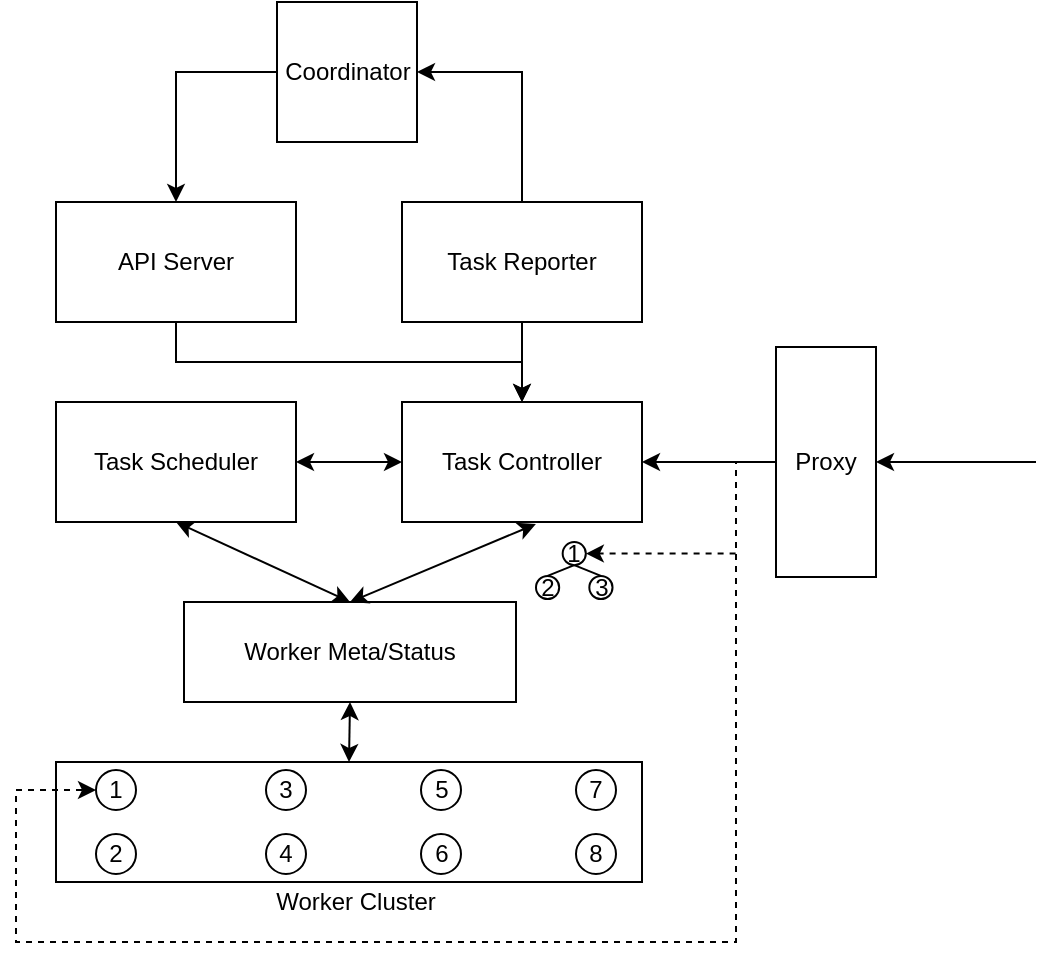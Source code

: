 <mxfile version="12.2.4" type="github" pages="2">
  <diagram id="AvIxJLDpv7vQeuunHaZT" name="第 1 页">
    <mxGraphModel dx="1426" dy="773" grid="1" gridSize="10" guides="1" tooltips="1" connect="1" arrows="1" fold="1" page="1" pageScale="1" pageWidth="827" pageHeight="1169" math="0" shadow="0">
      <root>
        <mxCell id="0"/>
        <mxCell id="1" parent="0"/>
        <mxCell id="tU0FHJasCiWXNEm8c2Oq-20" style="edgeStyle=orthogonalEdgeStyle;rounded=0;orthogonalLoop=1;jettySize=auto;html=1;exitX=0.5;exitY=1;exitDx=0;exitDy=0;" edge="1" parent="1" source="tU0FHJasCiWXNEm8c2Oq-1" target="tU0FHJasCiWXNEm8c2Oq-4">
          <mxGeometry relative="1" as="geometry"/>
        </mxCell>
        <mxCell id="tU0FHJasCiWXNEm8c2Oq-1" value="API Server" style="rounded=0;whiteSpace=wrap;html=1;" vertex="1" parent="1">
          <mxGeometry x="120" y="390" width="120" height="60" as="geometry"/>
        </mxCell>
        <mxCell id="tU0FHJasCiWXNEm8c2Oq-21" style="edgeStyle=orthogonalEdgeStyle;rounded=0;orthogonalLoop=1;jettySize=auto;html=1;exitX=0.5;exitY=1;exitDx=0;exitDy=0;entryX=0.5;entryY=0;entryDx=0;entryDy=0;" edge="1" parent="1" source="tU0FHJasCiWXNEm8c2Oq-2" target="tU0FHJasCiWXNEm8c2Oq-4">
          <mxGeometry relative="1" as="geometry"/>
        </mxCell>
        <mxCell id="tU0FHJasCiWXNEm8c2Oq-33" style="edgeStyle=orthogonalEdgeStyle;rounded=0;orthogonalLoop=1;jettySize=auto;html=1;exitX=0.5;exitY=0;exitDx=0;exitDy=0;entryX=1;entryY=0.5;entryDx=0;entryDy=0;strokeColor=#000000;" edge="1" parent="1" source="tU0FHJasCiWXNEm8c2Oq-2" target="tU0FHJasCiWXNEm8c2Oq-29">
          <mxGeometry relative="1" as="geometry"/>
        </mxCell>
        <mxCell id="tU0FHJasCiWXNEm8c2Oq-2" value="Task Reporter" style="rounded=0;whiteSpace=wrap;html=1;" vertex="1" parent="1">
          <mxGeometry x="293" y="390" width="120" height="60" as="geometry"/>
        </mxCell>
        <mxCell id="tU0FHJasCiWXNEm8c2Oq-3" value="Task Scheduler" style="rounded=0;whiteSpace=wrap;html=1;" vertex="1" parent="1">
          <mxGeometry x="120" y="490" width="120" height="60" as="geometry"/>
        </mxCell>
        <mxCell id="tU0FHJasCiWXNEm8c2Oq-4" value="Task Controller" style="rounded=0;whiteSpace=wrap;html=1;" vertex="1" parent="1">
          <mxGeometry x="293" y="490" width="120" height="60" as="geometry"/>
        </mxCell>
        <mxCell id="tU0FHJasCiWXNEm8c2Oq-5" value="Worker Meta/Status" style="rounded=0;whiteSpace=wrap;html=1;" vertex="1" parent="1">
          <mxGeometry x="184" y="590" width="166" height="50" as="geometry"/>
        </mxCell>
        <mxCell id="tU0FHJasCiWXNEm8c2Oq-6" value="" style="rounded=0;whiteSpace=wrap;html=1;" vertex="1" parent="1">
          <mxGeometry x="120" y="670" width="293" height="60" as="geometry"/>
        </mxCell>
        <mxCell id="tU0FHJasCiWXNEm8c2Oq-7" value="1" style="ellipse;whiteSpace=wrap;html=1;aspect=fixed;" vertex="1" parent="1">
          <mxGeometry x="140" y="674" width="20" height="20" as="geometry"/>
        </mxCell>
        <mxCell id="tU0FHJasCiWXNEm8c2Oq-8" value="3" style="ellipse;whiteSpace=wrap;html=1;aspect=fixed;" vertex="1" parent="1">
          <mxGeometry x="225" y="674" width="20" height="20" as="geometry"/>
        </mxCell>
        <mxCell id="tU0FHJasCiWXNEm8c2Oq-9" value="5" style="ellipse;whiteSpace=wrap;html=1;aspect=fixed;" vertex="1" parent="1">
          <mxGeometry x="302.5" y="674" width="20" height="20" as="geometry"/>
        </mxCell>
        <mxCell id="tU0FHJasCiWXNEm8c2Oq-10" value="7" style="ellipse;whiteSpace=wrap;html=1;aspect=fixed;" vertex="1" parent="1">
          <mxGeometry x="380" y="674" width="20" height="20" as="geometry"/>
        </mxCell>
        <mxCell id="tU0FHJasCiWXNEm8c2Oq-11" value="2" style="ellipse;whiteSpace=wrap;html=1;aspect=fixed;" vertex="1" parent="1">
          <mxGeometry x="140" y="706" width="20" height="20" as="geometry"/>
        </mxCell>
        <mxCell id="tU0FHJasCiWXNEm8c2Oq-12" value="4" style="ellipse;whiteSpace=wrap;html=1;aspect=fixed;" vertex="1" parent="1">
          <mxGeometry x="225" y="706" width="20" height="20" as="geometry"/>
        </mxCell>
        <mxCell id="tU0FHJasCiWXNEm8c2Oq-13" value="6" style="ellipse;whiteSpace=wrap;html=1;aspect=fixed;" vertex="1" parent="1">
          <mxGeometry x="302.5" y="706" width="20" height="20" as="geometry"/>
        </mxCell>
        <mxCell id="tU0FHJasCiWXNEm8c2Oq-14" value="8" style="ellipse;whiteSpace=wrap;html=1;aspect=fixed;" vertex="1" parent="1">
          <mxGeometry x="380" y="706" width="20" height="20" as="geometry"/>
        </mxCell>
        <mxCell id="tU0FHJasCiWXNEm8c2Oq-16" value="Worker Cluster" style="text;html=1;strokeColor=none;fillColor=none;align=center;verticalAlign=middle;whiteSpace=wrap;rounded=0;" vertex="1" parent="1">
          <mxGeometry x="225" y="730" width="90" height="20" as="geometry"/>
        </mxCell>
        <mxCell id="tU0FHJasCiWXNEm8c2Oq-17" value="" style="endArrow=classic;startArrow=classic;html=1;entryX=0.5;entryY=1;entryDx=0;entryDy=0;exitX=0.5;exitY=0;exitDx=0;exitDy=0;" edge="1" parent="1" source="tU0FHJasCiWXNEm8c2Oq-6" target="tU0FHJasCiWXNEm8c2Oq-5">
          <mxGeometry width="50" height="50" relative="1" as="geometry">
            <mxPoint x="120" y="820" as="sourcePoint"/>
            <mxPoint x="170" y="770" as="targetPoint"/>
          </mxGeometry>
        </mxCell>
        <mxCell id="tU0FHJasCiWXNEm8c2Oq-18" value="" style="endArrow=classic;startArrow=classic;html=1;entryX=0.5;entryY=1;entryDx=0;entryDy=0;exitX=0.5;exitY=0;exitDx=0;exitDy=0;" edge="1" parent="1" source="tU0FHJasCiWXNEm8c2Oq-5" target="tU0FHJasCiWXNEm8c2Oq-3">
          <mxGeometry width="50" height="50" relative="1" as="geometry">
            <mxPoint y="630" as="sourcePoint"/>
            <mxPoint x="50" y="580" as="targetPoint"/>
          </mxGeometry>
        </mxCell>
        <mxCell id="tU0FHJasCiWXNEm8c2Oq-19" value="" style="endArrow=classic;startArrow=classic;html=1;entryX=0.558;entryY=1.017;entryDx=0;entryDy=0;exitX=0.5;exitY=0;exitDx=0;exitDy=0;entryPerimeter=0;" edge="1" parent="1" source="tU0FHJasCiWXNEm8c2Oq-5" target="tU0FHJasCiWXNEm8c2Oq-4">
          <mxGeometry width="50" height="50" relative="1" as="geometry">
            <mxPoint x="277" y="590" as="sourcePoint"/>
            <mxPoint x="190" y="560" as="targetPoint"/>
          </mxGeometry>
        </mxCell>
        <mxCell id="tU0FHJasCiWXNEm8c2Oq-23" value="" style="endArrow=classic;startArrow=classic;html=1;entryX=0;entryY=0.5;entryDx=0;entryDy=0;exitX=1;exitY=0.5;exitDx=0;exitDy=0;" edge="1" parent="1" source="tU0FHJasCiWXNEm8c2Oq-3" target="tU0FHJasCiWXNEm8c2Oq-4">
          <mxGeometry width="50" height="50" relative="1" as="geometry">
            <mxPoint x="40" y="640" as="sourcePoint"/>
            <mxPoint x="90" y="590" as="targetPoint"/>
          </mxGeometry>
        </mxCell>
        <mxCell id="tU0FHJasCiWXNEm8c2Oq-44" style="edgeStyle=orthogonalEdgeStyle;rounded=0;orthogonalLoop=1;jettySize=auto;html=1;exitX=0;exitY=0.5;exitDx=0;exitDy=0;entryX=1;entryY=0.5;entryDx=0;entryDy=0;startArrow=none;startFill=0;endArrow=classic;endFill=1;strokeColor=#000000;dashed=1;" edge="1" parent="1" source="tU0FHJasCiWXNEm8c2Oq-25" target="tU0FHJasCiWXNEm8c2Oq-34">
          <mxGeometry relative="1" as="geometry">
            <Array as="points">
              <mxPoint x="460" y="520"/>
              <mxPoint x="460" y="566"/>
            </Array>
          </mxGeometry>
        </mxCell>
        <mxCell id="tU0FHJasCiWXNEm8c2Oq-45" style="edgeStyle=orthogonalEdgeStyle;rounded=0;orthogonalLoop=1;jettySize=auto;html=1;exitX=0;exitY=0.5;exitDx=0;exitDy=0;entryX=0;entryY=0.5;entryDx=0;entryDy=0;startArrow=none;startFill=0;endArrow=classic;endFill=1;strokeColor=#000000;dashed=1;" edge="1" parent="1" source="tU0FHJasCiWXNEm8c2Oq-25" target="tU0FHJasCiWXNEm8c2Oq-7">
          <mxGeometry relative="1" as="geometry">
            <Array as="points">
              <mxPoint x="460" y="520"/>
              <mxPoint x="460" y="760"/>
              <mxPoint x="100" y="760"/>
              <mxPoint x="100" y="684"/>
            </Array>
          </mxGeometry>
        </mxCell>
        <mxCell id="tU0FHJasCiWXNEm8c2Oq-25" value="Proxy" style="rounded=0;whiteSpace=wrap;html=1;" vertex="1" parent="1">
          <mxGeometry x="480" y="462.5" width="50" height="115" as="geometry"/>
        </mxCell>
        <mxCell id="tU0FHJasCiWXNEm8c2Oq-26" value="" style="endArrow=classic;html=1;entryX=1;entryY=0.5;entryDx=0;entryDy=0;" edge="1" parent="1" target="tU0FHJasCiWXNEm8c2Oq-25">
          <mxGeometry width="50" height="50" relative="1" as="geometry">
            <mxPoint x="610" y="520" as="sourcePoint"/>
            <mxPoint x="160" y="760" as="targetPoint"/>
          </mxGeometry>
        </mxCell>
        <mxCell id="tU0FHJasCiWXNEm8c2Oq-27" value="" style="endArrow=classic;html=1;entryX=1;entryY=0.5;entryDx=0;entryDy=0;exitX=0;exitY=0.5;exitDx=0;exitDy=0;" edge="1" parent="1" source="tU0FHJasCiWXNEm8c2Oq-25" target="tU0FHJasCiWXNEm8c2Oq-4">
          <mxGeometry width="50" height="50" relative="1" as="geometry">
            <mxPoint x="120" y="810" as="sourcePoint"/>
            <mxPoint x="170" y="760" as="targetPoint"/>
          </mxGeometry>
        </mxCell>
        <mxCell id="tU0FHJasCiWXNEm8c2Oq-32" style="edgeStyle=orthogonalEdgeStyle;rounded=0;orthogonalLoop=1;jettySize=auto;html=1;exitX=0;exitY=0.5;exitDx=0;exitDy=0;entryX=0.5;entryY=0;entryDx=0;entryDy=0;strokeColor=#000000;" edge="1" parent="1" source="tU0FHJasCiWXNEm8c2Oq-29" target="tU0FHJasCiWXNEm8c2Oq-1">
          <mxGeometry relative="1" as="geometry"/>
        </mxCell>
        <mxCell id="tU0FHJasCiWXNEm8c2Oq-29" value="Coordinator" style="whiteSpace=wrap;html=1;aspect=fixed;" vertex="1" parent="1">
          <mxGeometry x="230.5" y="290" width="70" height="70" as="geometry"/>
        </mxCell>
        <mxCell id="tU0FHJasCiWXNEm8c2Oq-42" value="" style="group" vertex="1" connectable="0" parent="1">
          <mxGeometry x="360" y="560" width="40" height="30" as="geometry"/>
        </mxCell>
        <mxCell id="tU0FHJasCiWXNEm8c2Oq-34" value="1" style="ellipse;whiteSpace=wrap;html=1;aspect=fixed;" vertex="1" parent="tU0FHJasCiWXNEm8c2Oq-42">
          <mxGeometry x="13.333" width="11.594" height="11.594" as="geometry"/>
        </mxCell>
        <mxCell id="tU0FHJasCiWXNEm8c2Oq-35" value="2" style="ellipse;whiteSpace=wrap;html=1;aspect=fixed;" vertex="1" parent="tU0FHJasCiWXNEm8c2Oq-42">
          <mxGeometry y="16.957" width="11.594" height="11.594" as="geometry"/>
        </mxCell>
        <mxCell id="tU0FHJasCiWXNEm8c2Oq-36" value="3" style="ellipse;whiteSpace=wrap;html=1;aspect=fixed;" vertex="1" parent="tU0FHJasCiWXNEm8c2Oq-42">
          <mxGeometry x="26.667" y="16.957" width="11.594" height="11.594" as="geometry"/>
        </mxCell>
        <mxCell id="tU0FHJasCiWXNEm8c2Oq-40" value="" style="endArrow=none;startArrow=none;html=1;strokeColor=#000000;entryX=0.5;entryY=1;entryDx=0;entryDy=0;exitX=0.5;exitY=0;exitDx=0;exitDy=0;startFill=0;endFill=0;" edge="1" parent="tU0FHJasCiWXNEm8c2Oq-42" source="tU0FHJasCiWXNEm8c2Oq-35" target="tU0FHJasCiWXNEm8c2Oq-34">
          <mxGeometry width="50" height="50" relative="1" as="geometry">
            <mxPoint x="-26.667" y="39.13" as="sourcePoint"/>
            <mxPoint x="6.667" y="6.522" as="targetPoint"/>
          </mxGeometry>
        </mxCell>
        <mxCell id="tU0FHJasCiWXNEm8c2Oq-41" value="" style="endArrow=none;startArrow=none;html=1;strokeColor=#000000;entryX=0.5;entryY=1;entryDx=0;entryDy=0;exitX=0.5;exitY=0;exitDx=0;exitDy=0;startFill=0;endFill=0;" edge="1" parent="tU0FHJasCiWXNEm8c2Oq-42" source="tU0FHJasCiWXNEm8c2Oq-36" target="tU0FHJasCiWXNEm8c2Oq-34">
          <mxGeometry width="50" height="50" relative="1" as="geometry">
            <mxPoint x="13.333" y="23.478" as="sourcePoint"/>
            <mxPoint x="26.667" y="19.565" as="targetPoint"/>
          </mxGeometry>
        </mxCell>
      </root>
    </mxGraphModel>
  </diagram>
  <diagram id="a7hSRBRimNe9JSwszoeZ" name="第 2 页">
    <mxGraphModel dx="1188" dy="644" grid="1" gridSize="10" guides="1" tooltips="1" connect="1" arrows="1" fold="1" page="1" pageScale="1" pageWidth="827" pageHeight="1169" math="0" shadow="0">
      <root>
        <mxCell id="GxQlS0H3ZpaQIey6vHYZ-0"/>
        <mxCell id="GxQlS0H3ZpaQIey6vHYZ-1" parent="GxQlS0H3ZpaQIey6vHYZ-0"/>
        <mxCell id="GxQlS0H3ZpaQIey6vHYZ-14" value="1" style="ellipse;whiteSpace=wrap;html=1;aspect=fixed;" vertex="1" parent="GxQlS0H3ZpaQIey6vHYZ-1">
          <mxGeometry x="280" y="440" width="40" height="40" as="geometry"/>
        </mxCell>
        <mxCell id="GxQlS0H3ZpaQIey6vHYZ-17" style="edgeStyle=none;rounded=0;orthogonalLoop=1;jettySize=auto;html=1;exitX=1;exitY=0.5;exitDx=0;exitDy=0;entryX=0;entryY=0.5;entryDx=0;entryDy=0;startArrow=none;startFill=0;endArrow=none;endFill=0;strokeColor=#000000;" edge="1" parent="GxQlS0H3ZpaQIey6vHYZ-1" source="GxQlS0H3ZpaQIey6vHYZ-15" target="GxQlS0H3ZpaQIey6vHYZ-14">
          <mxGeometry relative="1" as="geometry"/>
        </mxCell>
        <mxCell id="GxQlS0H3ZpaQIey6vHYZ-15" value="2" style="ellipse;whiteSpace=wrap;html=1;aspect=fixed;" vertex="1" parent="GxQlS0H3ZpaQIey6vHYZ-1">
          <mxGeometry x="200" y="400" width="40" height="40" as="geometry"/>
        </mxCell>
        <mxCell id="GxQlS0H3ZpaQIey6vHYZ-18" style="edgeStyle=none;rounded=0;orthogonalLoop=1;jettySize=auto;html=1;exitX=1;exitY=0.5;exitDx=0;exitDy=0;entryX=0;entryY=0.5;entryDx=0;entryDy=0;startArrow=none;startFill=0;endArrow=none;endFill=0;strokeColor=#000000;" edge="1" parent="GxQlS0H3ZpaQIey6vHYZ-1" source="GxQlS0H3ZpaQIey6vHYZ-16" target="GxQlS0H3ZpaQIey6vHYZ-14">
          <mxGeometry relative="1" as="geometry"/>
        </mxCell>
        <mxCell id="GxQlS0H3ZpaQIey6vHYZ-16" value="3" style="ellipse;whiteSpace=wrap;html=1;aspect=fixed;" vertex="1" parent="GxQlS0H3ZpaQIey6vHYZ-1">
          <mxGeometry x="200" y="480" width="40" height="40" as="geometry"/>
        </mxCell>
        <mxCell id="GxQlS0H3ZpaQIey6vHYZ-19" value="1" style="ellipse;whiteSpace=wrap;html=1;aspect=fixed;" vertex="1" parent="GxQlS0H3ZpaQIey6vHYZ-1">
          <mxGeometry x="400" y="440" width="40" height="40" as="geometry"/>
        </mxCell>
        <mxCell id="GxQlS0H3ZpaQIey6vHYZ-20" style="edgeStyle=none;rounded=0;orthogonalLoop=1;jettySize=auto;html=1;exitX=1;exitY=0.5;exitDx=0;exitDy=0;entryX=1;entryY=0.5;entryDx=0;entryDy=0;startArrow=none;startFill=0;endArrow=none;endFill=0;strokeColor=#000000;" edge="1" parent="GxQlS0H3ZpaQIey6vHYZ-1" source="GxQlS0H3ZpaQIey6vHYZ-21" target="GxQlS0H3ZpaQIey6vHYZ-19">
          <mxGeometry relative="1" as="geometry"/>
        </mxCell>
        <mxCell id="GxQlS0H3ZpaQIey6vHYZ-21" value="2" style="ellipse;whiteSpace=wrap;html=1;aspect=fixed;" vertex="1" parent="GxQlS0H3ZpaQIey6vHYZ-1">
          <mxGeometry x="480" y="400" width="40" height="40" as="geometry"/>
        </mxCell>
        <mxCell id="GxQlS0H3ZpaQIey6vHYZ-22" style="edgeStyle=none;rounded=0;orthogonalLoop=1;jettySize=auto;html=1;exitX=1;exitY=0.5;exitDx=0;exitDy=0;entryX=1;entryY=0.5;entryDx=0;entryDy=0;startArrow=none;startFill=0;endArrow=none;endFill=0;strokeColor=#000000;" edge="1" parent="GxQlS0H3ZpaQIey6vHYZ-1" source="GxQlS0H3ZpaQIey6vHYZ-23" target="GxQlS0H3ZpaQIey6vHYZ-19">
          <mxGeometry relative="1" as="geometry"/>
        </mxCell>
        <mxCell id="GxQlS0H3ZpaQIey6vHYZ-23" value="3" style="ellipse;whiteSpace=wrap;html=1;aspect=fixed;" vertex="1" parent="GxQlS0H3ZpaQIey6vHYZ-1">
          <mxGeometry x="480" y="480" width="40" height="40" as="geometry"/>
        </mxCell>
        <mxCell id="GxQlS0H3ZpaQIey6vHYZ-24" value="" style="endArrow=none;html=1;strokeColor=#000000;entryX=0;entryY=0.5;entryDx=0;entryDy=0;exitX=1;exitY=0.5;exitDx=0;exitDy=0;" edge="1" parent="GxQlS0H3ZpaQIey6vHYZ-1" source="GxQlS0H3ZpaQIey6vHYZ-14" target="GxQlS0H3ZpaQIey6vHYZ-19">
          <mxGeometry width="50" height="50" relative="1" as="geometry">
            <mxPoint x="160" y="590" as="sourcePoint"/>
            <mxPoint x="210" y="540" as="targetPoint"/>
          </mxGeometry>
        </mxCell>
      </root>
    </mxGraphModel>
  </diagram>
</mxfile>
